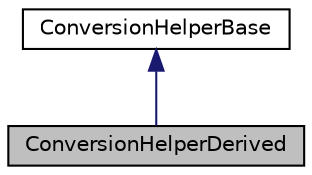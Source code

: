 digraph "ConversionHelperDerived"
{
  edge [fontname="Helvetica",fontsize="10",labelfontname="Helvetica",labelfontsize="10"];
  node [fontname="Helvetica",fontsize="10",shape=record];
  Node0 [label="ConversionHelperDerived",height=0.2,width=0.4,color="black", fillcolor="grey75", style="filled", fontcolor="black"];
  Node1 -> Node0 [dir="back",color="midnightblue",fontsize="10",style="solid",fontname="Helvetica"];
  Node1 [label="ConversionHelperBase",height=0.2,width=0.4,color="black", fillcolor="white", style="filled",URL="$classConversionHelperBase.html"];
}
